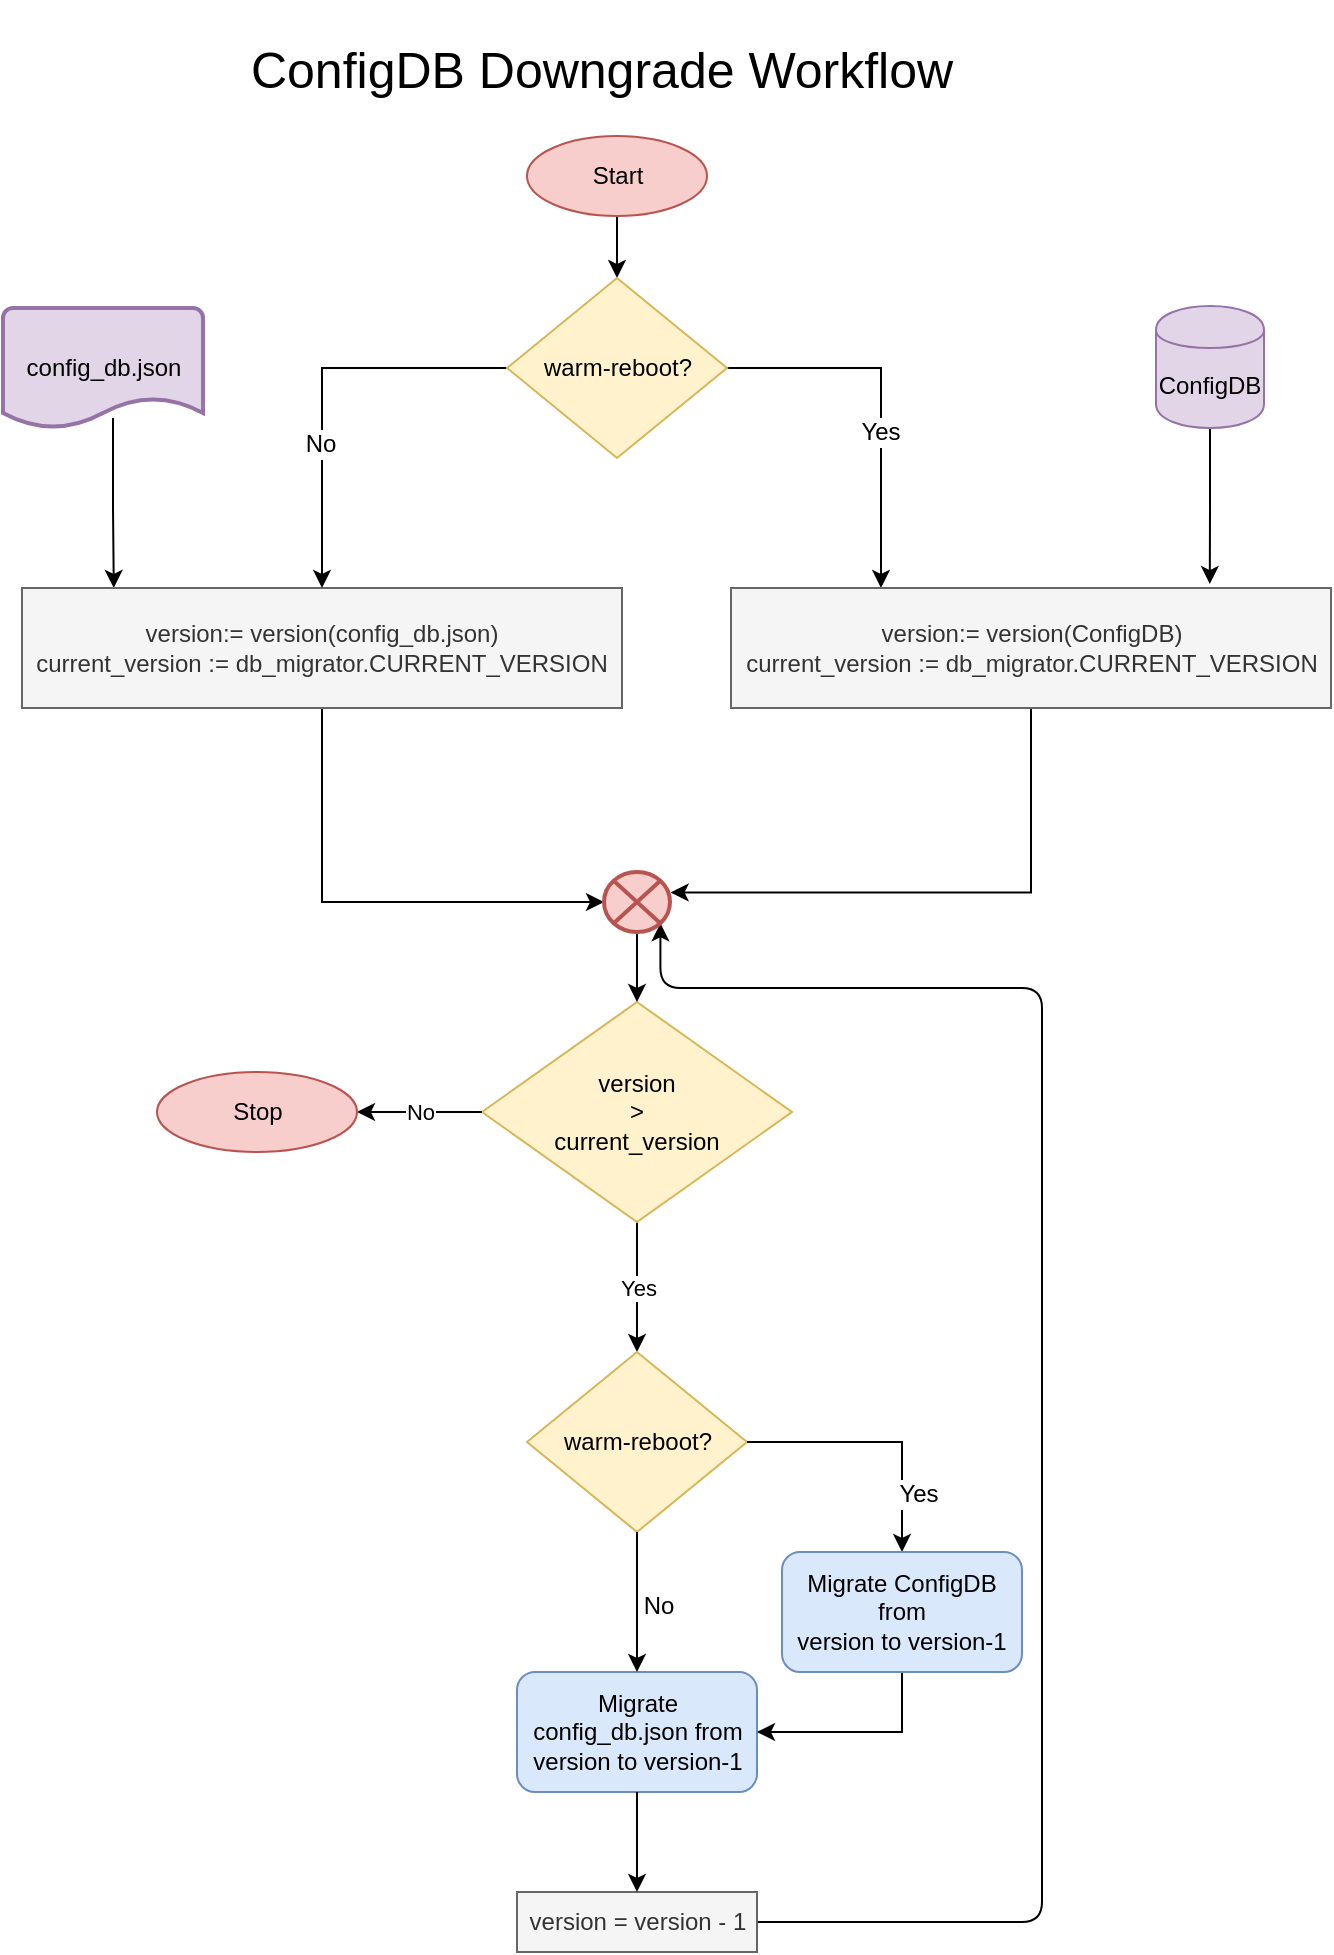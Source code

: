 <mxfile pages="1" version="11.2.5" type="device"><diagram id="z25dVJjlCroCp9S3r4dT" name="Page-1"><mxGraphModel dx="1086" dy="767" grid="1" gridSize="10" guides="1" tooltips="1" connect="1" arrows="1" fold="1" page="1" pageScale="1" pageWidth="850" pageHeight="1100" math="0" shadow="0"><root><mxCell id="0"/><mxCell id="1" parent="0"/><mxCell id="hAdUcqmCMRKOD7Y5Qmrc-21" value="" style="edgeStyle=orthogonalEdgeStyle;rounded=0;orthogonalLoop=1;jettySize=auto;html=1;exitX=0.55;exitY=0.917;exitDx=0;exitDy=0;exitPerimeter=0;entryX=0.153;entryY=0;entryDx=0;entryDy=0;entryPerimeter=0;" parent="1" source="hAdUcqmCMRKOD7Y5Qmrc-1" target="hAdUcqmCMRKOD7Y5Qmrc-5" edge="1"><mxGeometry relative="1" as="geometry"><mxPoint x="105" y="330" as="targetPoint"/></mxGeometry></mxCell><mxCell id="hAdUcqmCMRKOD7Y5Qmrc-1" value="config_db.json" style="strokeWidth=2;html=1;shape=mxgraph.flowchart.document2;whiteSpace=wrap;size=0.25;fillColor=#e1d5e7;strokeColor=#9673a6;" parent="1" vertex="1"><mxGeometry x="140.5" y="170" width="100" height="60" as="geometry"/></mxCell><mxCell id="hAdUcqmCMRKOD7Y5Qmrc-15" value="Yes" style="edgeStyle=orthogonalEdgeStyle;rounded=0;orthogonalLoop=1;jettySize=auto;html=1;entryX=0.5;entryY=0;entryDx=0;entryDy=0;" parent="1" source="hAdUcqmCMRKOD7Y5Qmrc-2" target="Ena25KfMu-8ZW1SrHO9h-1" edge="1"><mxGeometry relative="1" as="geometry"><mxPoint x="457.5" y="692" as="targetPoint"/></mxGeometry></mxCell><mxCell id="hAdUcqmCMRKOD7Y5Qmrc-2" value="version&lt;br&gt;&amp;nbsp;&amp;gt;&amp;nbsp;&lt;br&gt;current_version" style="rhombus;whiteSpace=wrap;html=1;fillColor=#fff2cc;strokeColor=#d6b656;" parent="1" vertex="1"><mxGeometry x="380" y="517" width="155" height="110" as="geometry"/></mxCell><mxCell id="Ena25KfMu-8ZW1SrHO9h-31" style="edgeStyle=orthogonalEdgeStyle;rounded=0;orthogonalLoop=1;jettySize=auto;html=1;entryX=0;entryY=0.5;entryDx=0;entryDy=0;entryPerimeter=0;" parent="1" source="hAdUcqmCMRKOD7Y5Qmrc-5" target="Ena25KfMu-8ZW1SrHO9h-16" edge="1"><mxGeometry relative="1" as="geometry"/></mxCell><mxCell id="hAdUcqmCMRKOD7Y5Qmrc-5" value="version:= version(config_db.json)&lt;br&gt;current_version := db_migrator.CURRENT_VERSION" style="rounded=0;whiteSpace=wrap;html=1;fillColor=#f5f5f5;strokeColor=#666666;fontColor=#333333;" parent="1" vertex="1"><mxGeometry x="150" y="310" width="300" height="60" as="geometry"/></mxCell><mxCell id="hAdUcqmCMRKOD7Y5Qmrc-8" value="" style="edgeStyle=segmentEdgeStyle;endArrow=classic;html=1;exitX=1;exitY=0.5;exitDx=0;exitDy=0;entryX=0.855;entryY=0.855;entryDx=0;entryDy=0;entryPerimeter=0;" parent="1" source="hAdUcqmCMRKOD7Y5Qmrc-16" target="Ena25KfMu-8ZW1SrHO9h-16" edge="1"><mxGeometry width="50" height="50" relative="1" as="geometry"><mxPoint x="667.5" y="542" as="sourcePoint"/><mxPoint x="530" y="510" as="targetPoint"/><Array as="points"><mxPoint x="660" y="977"/><mxPoint x="660" y="510"/><mxPoint x="469" y="510"/></Array></mxGeometry></mxCell><mxCell id="hAdUcqmCMRKOD7Y5Qmrc-14" value="Migrate config_db.json from&lt;br&gt;version to version-1" style="rounded=1;whiteSpace=wrap;html=1;fillColor=#dae8fc;strokeColor=#6c8ebf;" parent="1" vertex="1"><mxGeometry x="397.5" y="852" width="120" height="60" as="geometry"/></mxCell><mxCell id="hAdUcqmCMRKOD7Y5Qmrc-16" value="version = version - 1" style="rounded=0;whiteSpace=wrap;html=1;fillColor=#f5f5f5;strokeColor=#666666;fontColor=#333333;" parent="1" vertex="1"><mxGeometry x="397.5" y="962" width="120" height="30" as="geometry"/></mxCell><mxCell id="hAdUcqmCMRKOD7Y5Qmrc-18" value="No" style="endArrow=classic;html=1;exitX=0;exitY=0.5;exitDx=0;exitDy=0;" parent="1" source="hAdUcqmCMRKOD7Y5Qmrc-2" target="hAdUcqmCMRKOD7Y5Qmrc-19" edge="1"><mxGeometry width="50" height="50" relative="1" as="geometry"><mxPoint x="207.5" y="1042" as="sourcePoint"/><mxPoint x="317.5" y="662" as="targetPoint"/></mxGeometry></mxCell><mxCell id="hAdUcqmCMRKOD7Y5Qmrc-19" value="Stop" style="ellipse;whiteSpace=wrap;html=1;fillColor=#f8cecc;strokeColor=#b85450;" parent="1" vertex="1"><mxGeometry x="217.5" y="552" width="100" height="40" as="geometry"/></mxCell><mxCell id="hAdUcqmCMRKOD7Y5Qmrc-23" value="" style="edgeStyle=orthogonalEdgeStyle;rounded=0;orthogonalLoop=1;jettySize=auto;html=1;entryX=0.5;entryY=0;entryDx=0;entryDy=0;" parent="1" source="hAdUcqmCMRKOD7Y5Qmrc-22" target="Ena25KfMu-8ZW1SrHO9h-17" edge="1"><mxGeometry relative="1" as="geometry"><mxPoint x="450" y="210" as="targetPoint"/></mxGeometry></mxCell><mxCell id="hAdUcqmCMRKOD7Y5Qmrc-22" value="Start" style="ellipse;whiteSpace=wrap;html=1;fillColor=#f8cecc;strokeColor=#b85450;" parent="1" vertex="1"><mxGeometry x="402.5" y="84" width="90" height="40" as="geometry"/></mxCell><mxCell id="hAdUcqmCMRKOD7Y5Qmrc-25" value="&lt;font style=&quot;font-size: 25px&quot;&gt;ConfigDB Downgrade Workflow&lt;/font&gt;" style="text;html=1;strokeColor=none;fillColor=none;align=center;verticalAlign=middle;whiteSpace=wrap;rounded=0;" parent="1" vertex="1"><mxGeometry x="200" y="16" width="480" height="68" as="geometry"/></mxCell><mxCell id="Ena25KfMu-8ZW1SrHO9h-1" value="warm-reboot?" style="rhombus;whiteSpace=wrap;html=1;fillColor=#fff2cc;strokeColor=#d6b656;" parent="1" vertex="1"><mxGeometry x="402.5" y="692" width="110" height="90" as="geometry"/></mxCell><mxCell id="Ena25KfMu-8ZW1SrHO9h-3" style="edgeStyle=orthogonalEdgeStyle;rounded=0;orthogonalLoop=1;jettySize=auto;html=1;entryX=0.5;entryY=0;entryDx=0;entryDy=0;exitX=0.5;exitY=1;exitDx=0;exitDy=0;" parent="1" source="Ena25KfMu-8ZW1SrHO9h-1" target="hAdUcqmCMRKOD7Y5Qmrc-14" edge="1"><mxGeometry relative="1" as="geometry"><mxPoint x="230" y="737" as="sourcePoint"/><mxPoint x="467.5" y="897" as="targetPoint"/></mxGeometry></mxCell><mxCell id="Ena25KfMu-8ZW1SrHO9h-13" value="No" style="text;html=1;resizable=0;points=[];align=center;verticalAlign=middle;labelBackgroundColor=#ffffff;" parent="Ena25KfMu-8ZW1SrHO9h-3" vertex="1" connectable="0"><mxGeometry x="0.05" y="10" relative="1" as="geometry"><mxPoint as="offset"/></mxGeometry></mxCell><mxCell id="Ena25KfMu-8ZW1SrHO9h-4" style="edgeStyle=orthogonalEdgeStyle;rounded=0;orthogonalLoop=1;jettySize=auto;html=1;exitX=1;exitY=0.5;exitDx=0;exitDy=0;entryX=0.5;entryY=0;entryDx=0;entryDy=0;" parent="1" source="Ena25KfMu-8ZW1SrHO9h-1" target="Ena25KfMu-8ZW1SrHO9h-5" edge="1"><mxGeometry relative="1" as="geometry"><mxPoint x="412.5" y="747" as="sourcePoint"/><mxPoint x="597.5" y="812" as="targetPoint"/></mxGeometry></mxCell><mxCell id="Ena25KfMu-8ZW1SrHO9h-12" value="Yes" style="text;html=1;resizable=0;points=[];align=center;verticalAlign=middle;labelBackgroundColor=#ffffff;" parent="Ena25KfMu-8ZW1SrHO9h-4" vertex="1" connectable="0"><mxGeometry x="0.083" y="-13" relative="1" as="geometry"><mxPoint x="14" y="13" as="offset"/></mxGeometry></mxCell><mxCell id="Ena25KfMu-8ZW1SrHO9h-34" style="edgeStyle=orthogonalEdgeStyle;rounded=0;orthogonalLoop=1;jettySize=auto;html=1;entryX=1;entryY=0.5;entryDx=0;entryDy=0;exitX=0.5;exitY=1;exitDx=0;exitDy=0;" parent="1" source="Ena25KfMu-8ZW1SrHO9h-5" target="hAdUcqmCMRKOD7Y5Qmrc-14" edge="1"><mxGeometry relative="1" as="geometry"/></mxCell><mxCell id="Ena25KfMu-8ZW1SrHO9h-5" value="Migrate ConfigDB from&lt;br&gt;version to version-1" style="rounded=1;whiteSpace=wrap;html=1;fillColor=#dae8fc;strokeColor=#6c8ebf;" parent="1" vertex="1"><mxGeometry x="530" y="792" width="120" height="60" as="geometry"/></mxCell><mxCell id="Ena25KfMu-8ZW1SrHO9h-11" value="" style="edgeStyle=orthogonalEdgeStyle;rounded=0;orthogonalLoop=1;jettySize=auto;html=1;entryX=0.5;entryY=0;entryDx=0;entryDy=0;exitX=0.5;exitY=1;exitDx=0;exitDy=0;" parent="1" source="hAdUcqmCMRKOD7Y5Qmrc-14" target="hAdUcqmCMRKOD7Y5Qmrc-16" edge="1"><mxGeometry relative="1" as="geometry"><mxPoint x="458" y="892" as="sourcePoint"/><mxPoint x="457.5" y="972" as="targetPoint"/></mxGeometry></mxCell><mxCell id="Ena25KfMu-8ZW1SrHO9h-15" style="edgeStyle=orthogonalEdgeStyle;rounded=0;orthogonalLoop=1;jettySize=auto;html=1;entryX=0.798;entryY=-0.033;entryDx=0;entryDy=0;entryPerimeter=0;" parent="1" source="Ena25KfMu-8ZW1SrHO9h-14" target="Ena25KfMu-8ZW1SrHO9h-20" edge="1"><mxGeometry relative="1" as="geometry"><mxPoint x="207.5" y="540" as="targetPoint"/></mxGeometry></mxCell><mxCell id="Ena25KfMu-8ZW1SrHO9h-14" value="ConfigDB" style="shape=cylinder;whiteSpace=wrap;html=1;boundedLbl=1;backgroundOutline=1;fillColor=#e1d5e7;strokeColor=#9673a6;" parent="1" vertex="1"><mxGeometry x="717" y="169" width="54" height="61" as="geometry"/></mxCell><mxCell id="Ena25KfMu-8ZW1SrHO9h-32" value="" style="edgeStyle=orthogonalEdgeStyle;rounded=0;orthogonalLoop=1;jettySize=auto;html=1;" parent="1" source="Ena25KfMu-8ZW1SrHO9h-16" target="hAdUcqmCMRKOD7Y5Qmrc-2" edge="1"><mxGeometry relative="1" as="geometry"/></mxCell><mxCell id="Ena25KfMu-8ZW1SrHO9h-16" value="" style="verticalLabelPosition=bottom;verticalAlign=top;html=1;strokeWidth=2;shape=mxgraph.flowchart.or;fillColor=#f8cecc;strokeColor=#b85450;" parent="1" vertex="1"><mxGeometry x="441" y="452" width="33" height="30" as="geometry"/></mxCell><mxCell id="Ena25KfMu-8ZW1SrHO9h-21" style="edgeStyle=orthogonalEdgeStyle;rounded=0;orthogonalLoop=1;jettySize=auto;html=1;entryX=0.5;entryY=0;entryDx=0;entryDy=0;exitX=0;exitY=0.5;exitDx=0;exitDy=0;" parent="1" source="Ena25KfMu-8ZW1SrHO9h-17" target="hAdUcqmCMRKOD7Y5Qmrc-5" edge="1"><mxGeometry relative="1" as="geometry"/></mxCell><mxCell id="Ena25KfMu-8ZW1SrHO9h-24" value="No" style="text;html=1;resizable=0;points=[];align=center;verticalAlign=middle;labelBackgroundColor=#ffffff;" parent="Ena25KfMu-8ZW1SrHO9h-21" vertex="1" connectable="0"><mxGeometry x="-0.084" y="38" relative="1" as="geometry"><mxPoint x="-39" y="38" as="offset"/></mxGeometry></mxCell><mxCell id="Ena25KfMu-8ZW1SrHO9h-22" style="edgeStyle=orthogonalEdgeStyle;rounded=0;orthogonalLoop=1;jettySize=auto;html=1;entryX=0.25;entryY=0;entryDx=0;entryDy=0;" parent="1" source="Ena25KfMu-8ZW1SrHO9h-17" target="Ena25KfMu-8ZW1SrHO9h-20" edge="1"><mxGeometry relative="1" as="geometry"/></mxCell><mxCell id="Ena25KfMu-8ZW1SrHO9h-23" value="Yes" style="text;html=1;resizable=0;points=[];align=center;verticalAlign=middle;labelBackgroundColor=#ffffff;" parent="Ena25KfMu-8ZW1SrHO9h-22" vertex="1" connectable="0"><mxGeometry x="-0.184" y="-32" relative="1" as="geometry"><mxPoint as="offset"/></mxGeometry></mxCell><mxCell id="Ena25KfMu-8ZW1SrHO9h-17" value="warm-reboot?" style="rhombus;whiteSpace=wrap;html=1;fillColor=#fff2cc;strokeColor=#d6b656;" parent="1" vertex="1"><mxGeometry x="392.5" y="155" width="110" height="90" as="geometry"/></mxCell><mxCell id="Ena25KfMu-8ZW1SrHO9h-30" style="edgeStyle=orthogonalEdgeStyle;rounded=0;orthogonalLoop=1;jettySize=auto;html=1;entryX=1.01;entryY=0.34;entryDx=0;entryDy=0;entryPerimeter=0;exitX=0.5;exitY=1;exitDx=0;exitDy=0;" parent="1" source="Ena25KfMu-8ZW1SrHO9h-20" target="Ena25KfMu-8ZW1SrHO9h-16" edge="1"><mxGeometry relative="1" as="geometry"/></mxCell><mxCell id="Ena25KfMu-8ZW1SrHO9h-20" value="version:= version(ConfigDB)&lt;br&gt;current_version := db_migrator.CURRENT_VERSION" style="rounded=0;whiteSpace=wrap;html=1;fillColor=#f5f5f5;strokeColor=#666666;fontColor=#333333;" parent="1" vertex="1"><mxGeometry x="504.5" y="310" width="300" height="60" as="geometry"/></mxCell></root></mxGraphModel></diagram></mxfile>